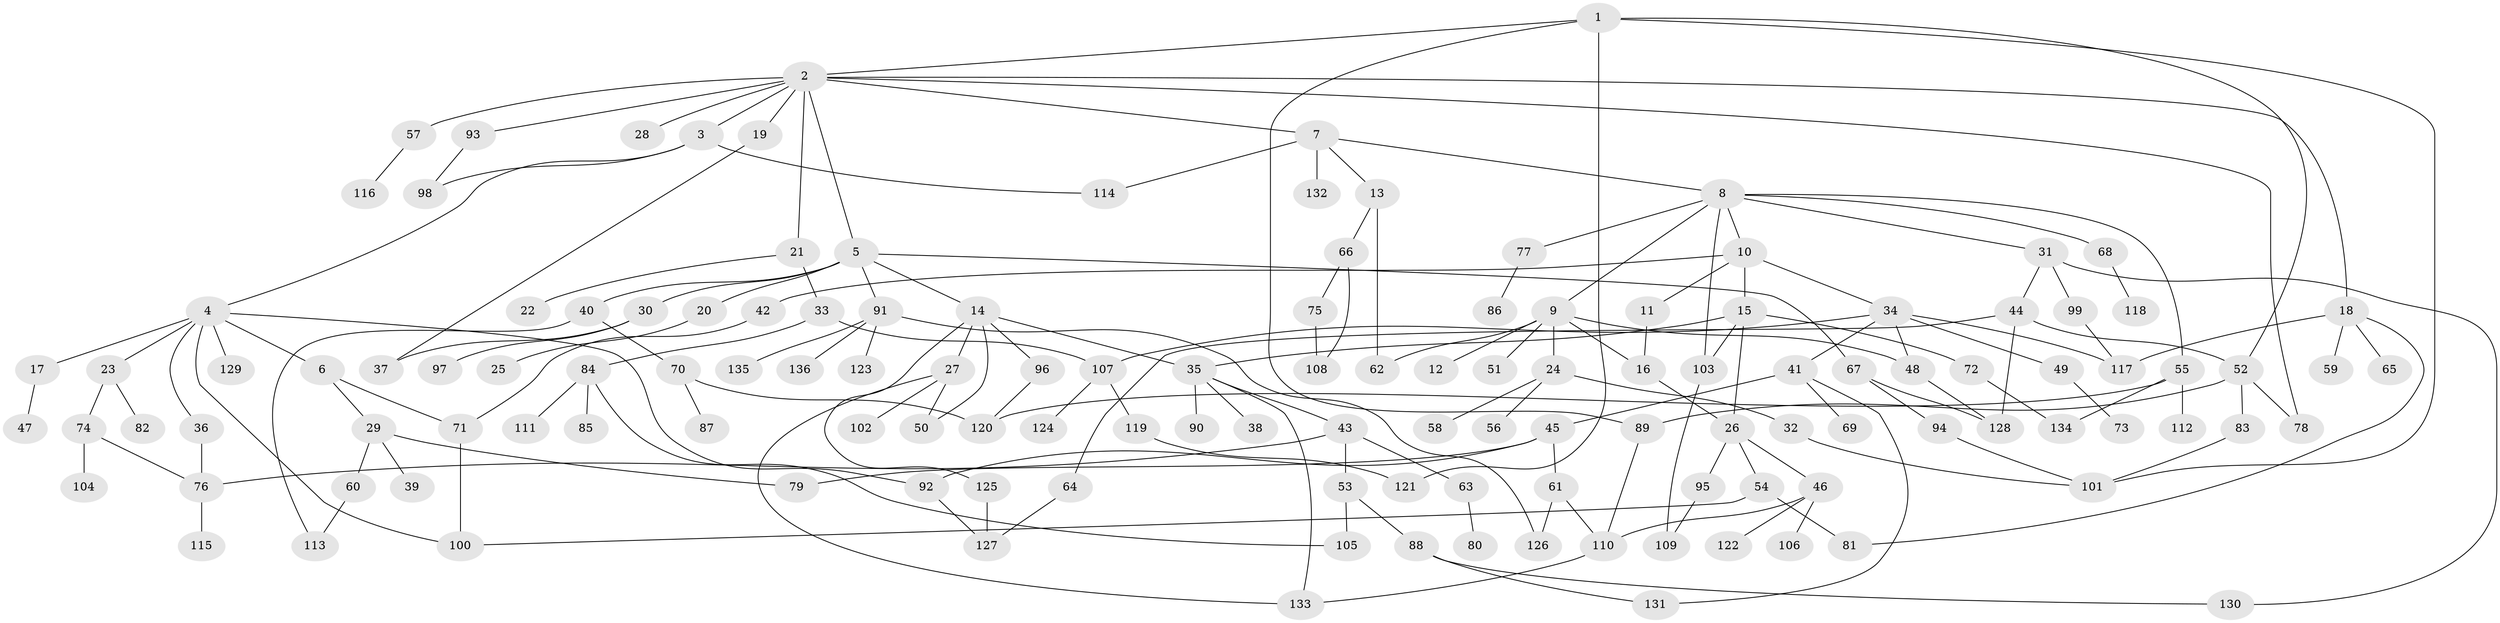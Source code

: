 // coarse degree distribution, {7: 0.029411764705882353, 8: 0.029411764705882353, 3: 0.17647058823529413, 6: 0.058823529411764705, 4: 0.14705882352941177, 5: 0.08823529411764706, 1: 0.23529411764705882, 2: 0.23529411764705882}
// Generated by graph-tools (version 1.1) at 2025/49/03/04/25 22:49:13]
// undirected, 136 vertices, 181 edges
graph export_dot {
  node [color=gray90,style=filled];
  1;
  2;
  3;
  4;
  5;
  6;
  7;
  8;
  9;
  10;
  11;
  12;
  13;
  14;
  15;
  16;
  17;
  18;
  19;
  20;
  21;
  22;
  23;
  24;
  25;
  26;
  27;
  28;
  29;
  30;
  31;
  32;
  33;
  34;
  35;
  36;
  37;
  38;
  39;
  40;
  41;
  42;
  43;
  44;
  45;
  46;
  47;
  48;
  49;
  50;
  51;
  52;
  53;
  54;
  55;
  56;
  57;
  58;
  59;
  60;
  61;
  62;
  63;
  64;
  65;
  66;
  67;
  68;
  69;
  70;
  71;
  72;
  73;
  74;
  75;
  76;
  77;
  78;
  79;
  80;
  81;
  82;
  83;
  84;
  85;
  86;
  87;
  88;
  89;
  90;
  91;
  92;
  93;
  94;
  95;
  96;
  97;
  98;
  99;
  100;
  101;
  102;
  103;
  104;
  105;
  106;
  107;
  108;
  109;
  110;
  111;
  112;
  113;
  114;
  115;
  116;
  117;
  118;
  119;
  120;
  121;
  122;
  123;
  124;
  125;
  126;
  127;
  128;
  129;
  130;
  131;
  132;
  133;
  134;
  135;
  136;
  1 -- 2;
  1 -- 52;
  1 -- 121;
  1 -- 89;
  1 -- 101;
  2 -- 3;
  2 -- 5;
  2 -- 7;
  2 -- 18;
  2 -- 19;
  2 -- 21;
  2 -- 28;
  2 -- 57;
  2 -- 93;
  2 -- 78;
  3 -- 4;
  3 -- 98;
  3 -- 114;
  4 -- 6;
  4 -- 17;
  4 -- 23;
  4 -- 36;
  4 -- 129;
  4 -- 92;
  4 -- 100;
  5 -- 14;
  5 -- 20;
  5 -- 30;
  5 -- 40;
  5 -- 67;
  5 -- 91;
  6 -- 29;
  6 -- 71;
  7 -- 8;
  7 -- 13;
  7 -- 114;
  7 -- 132;
  8 -- 9;
  8 -- 10;
  8 -- 31;
  8 -- 55;
  8 -- 68;
  8 -- 77;
  8 -- 103;
  9 -- 12;
  9 -- 16;
  9 -- 24;
  9 -- 51;
  9 -- 62;
  9 -- 48;
  10 -- 11;
  10 -- 15;
  10 -- 34;
  10 -- 42;
  11 -- 16;
  13 -- 66;
  13 -- 62;
  14 -- 27;
  14 -- 50;
  14 -- 96;
  14 -- 125;
  14 -- 35;
  15 -- 35;
  15 -- 72;
  15 -- 103;
  15 -- 26;
  16 -- 26;
  17 -- 47;
  18 -- 59;
  18 -- 65;
  18 -- 117;
  18 -- 81;
  19 -- 37;
  20 -- 25;
  21 -- 22;
  21 -- 33;
  23 -- 74;
  23 -- 82;
  24 -- 32;
  24 -- 56;
  24 -- 58;
  26 -- 46;
  26 -- 54;
  26 -- 95;
  27 -- 102;
  27 -- 133;
  27 -- 50;
  29 -- 39;
  29 -- 60;
  29 -- 79;
  30 -- 97;
  30 -- 37;
  31 -- 44;
  31 -- 99;
  31 -- 130;
  32 -- 101;
  33 -- 84;
  33 -- 107;
  34 -- 41;
  34 -- 48;
  34 -- 49;
  34 -- 117;
  34 -- 107;
  35 -- 38;
  35 -- 43;
  35 -- 90;
  35 -- 133;
  36 -- 76;
  40 -- 70;
  40 -- 113;
  41 -- 45;
  41 -- 69;
  41 -- 131;
  42 -- 71;
  43 -- 53;
  43 -- 63;
  43 -- 76;
  44 -- 64;
  44 -- 128;
  44 -- 52;
  45 -- 61;
  45 -- 79;
  45 -- 92;
  46 -- 106;
  46 -- 110;
  46 -- 122;
  48 -- 128;
  49 -- 73;
  52 -- 78;
  52 -- 83;
  52 -- 89;
  53 -- 88;
  53 -- 105;
  54 -- 81;
  54 -- 100;
  55 -- 112;
  55 -- 134;
  55 -- 120;
  57 -- 116;
  60 -- 113;
  61 -- 126;
  61 -- 110;
  63 -- 80;
  64 -- 127;
  66 -- 75;
  66 -- 108;
  67 -- 94;
  67 -- 128;
  68 -- 118;
  70 -- 87;
  70 -- 120;
  71 -- 100;
  72 -- 134;
  74 -- 76;
  74 -- 104;
  75 -- 108;
  76 -- 115;
  77 -- 86;
  83 -- 101;
  84 -- 85;
  84 -- 111;
  84 -- 105;
  88 -- 130;
  88 -- 131;
  89 -- 110;
  91 -- 123;
  91 -- 135;
  91 -- 136;
  91 -- 126;
  92 -- 127;
  93 -- 98;
  94 -- 101;
  95 -- 109;
  96 -- 120;
  99 -- 117;
  103 -- 109;
  107 -- 119;
  107 -- 124;
  110 -- 133;
  119 -- 121;
  125 -- 127;
}
